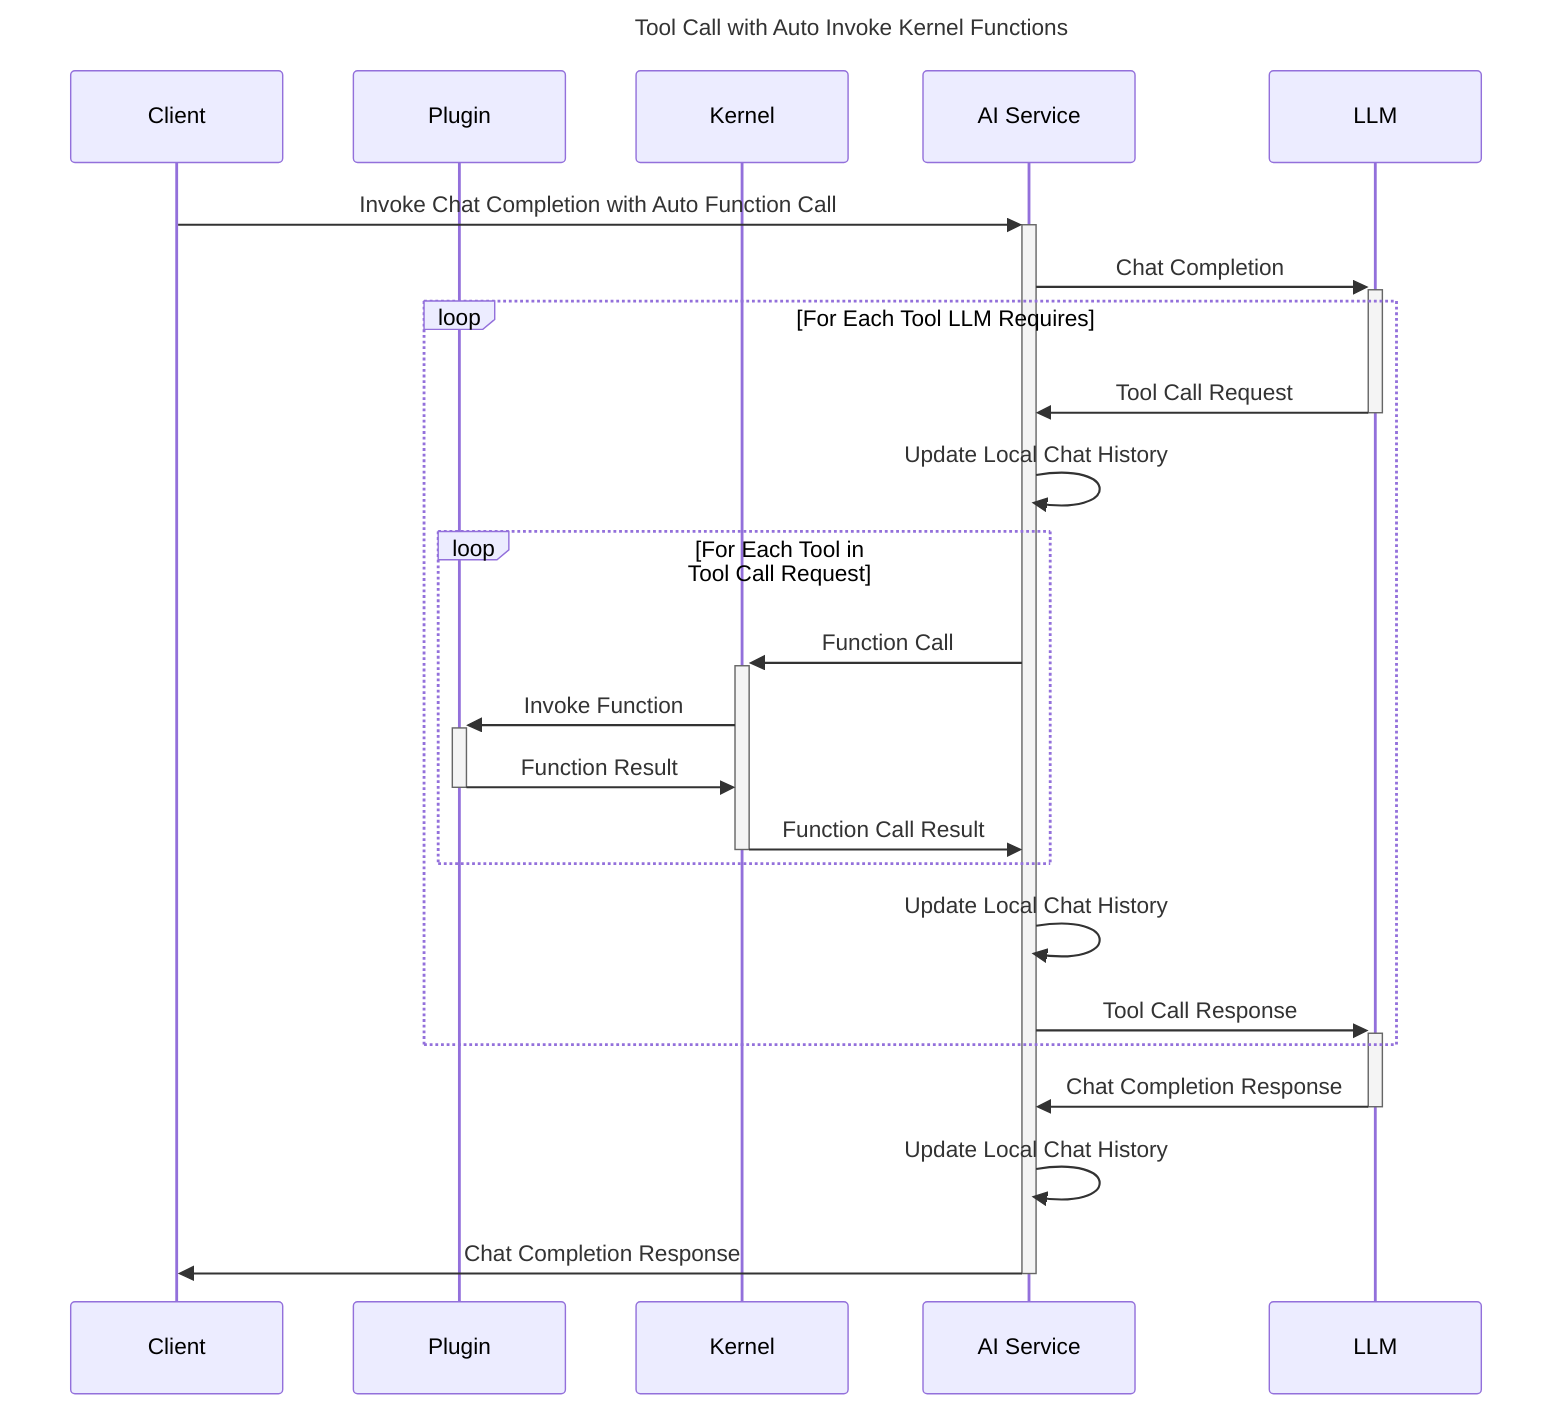 ---
title: Tool Call with Auto Invoke Kernel Functions
---
sequenceDiagram
    participant Client
    participant Plugin
    participant Kernel
    participant AI Service
    participant LLM
    Client->>+AI Service: Invoke Chat Completion with Auto Function Call
    AI Service->>+LLM: Chat Completion
    loop For Each Tool LLM Requires
    LLM->>-AI Service: Tool Call Request
    AI Service->>AI Service: Update Local Chat History
    loop For Each Tool in Tool Call Request
    AI Service->>+Kernel: Function Call
    Kernel->>+Plugin: Invoke Function
    Plugin->>-Kernel: Function Result
    Kernel->>-AI Service: Function Call Result
    end
    AI Service->>AI Service: Update Local Chat History
    AI Service->>+LLM: Tool Call Response
    end
    LLM->>-AI Service: Chat Completion Response
    AI Service->>AI Service: Update Local Chat History
    AI Service->>-Client: Chat Completion Response
